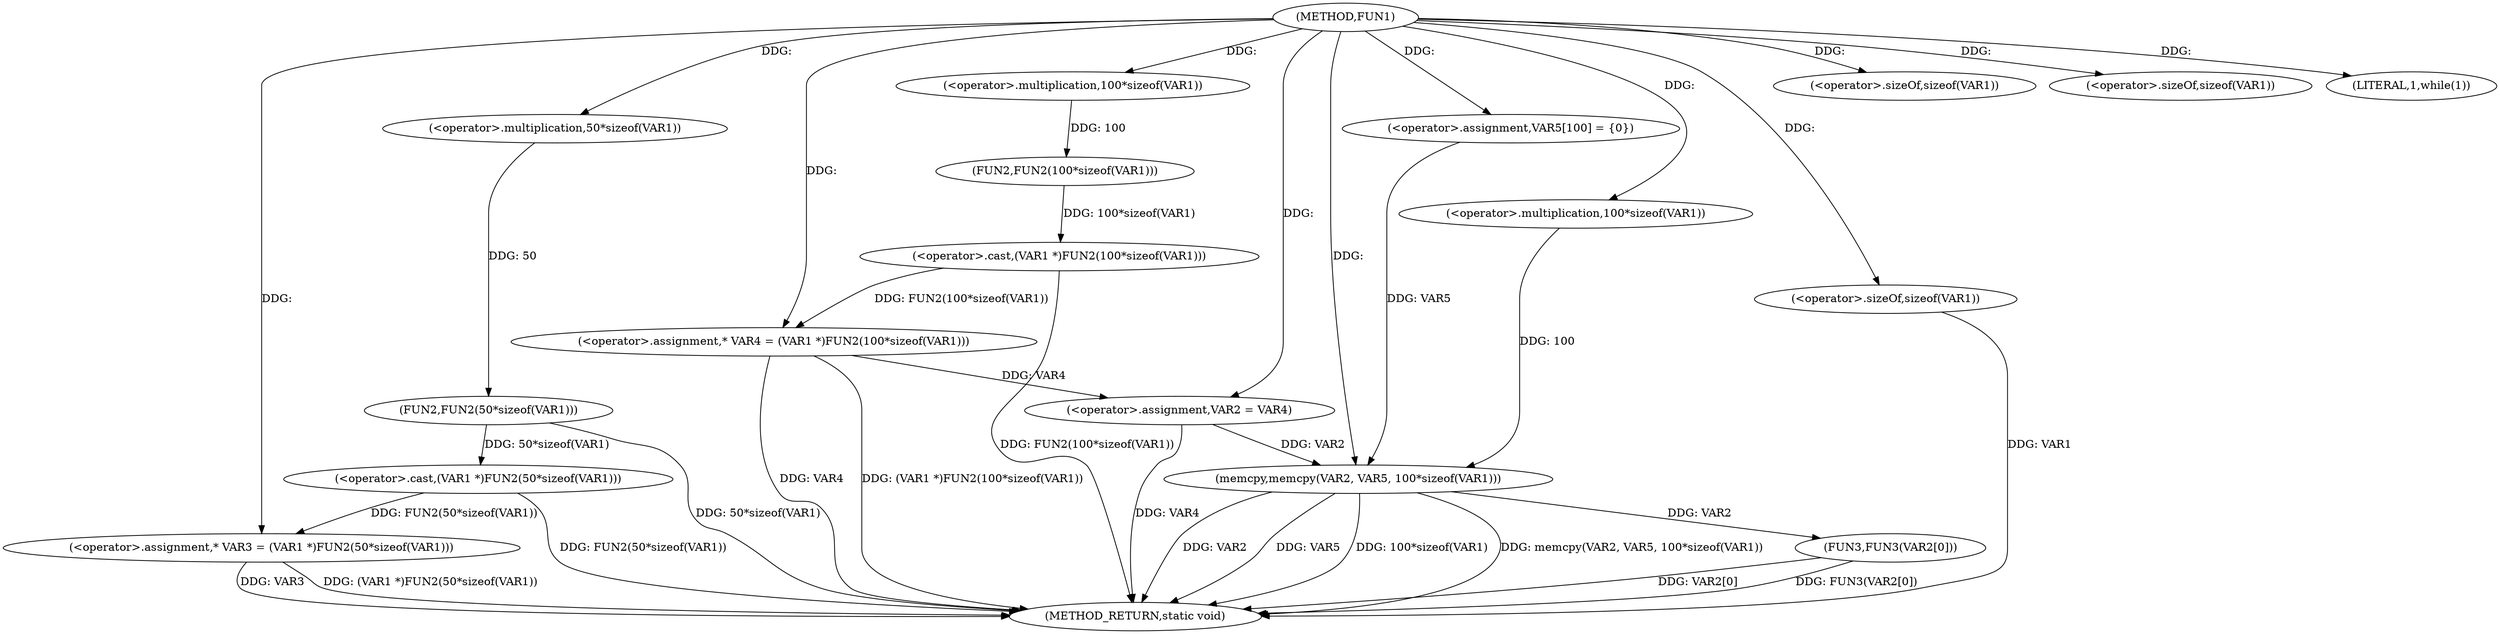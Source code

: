digraph FUN1 {  
"1000100" [label = "(METHOD,FUN1)" ]
"1000145" [label = "(METHOD_RETURN,static void)" ]
"1000104" [label = "(<operator>.assignment,* VAR3 = (VAR1 *)FUN2(50*sizeof(VAR1)))" ]
"1000106" [label = "(<operator>.cast,(VAR1 *)FUN2(50*sizeof(VAR1)))" ]
"1000108" [label = "(FUN2,FUN2(50*sizeof(VAR1)))" ]
"1000109" [label = "(<operator>.multiplication,50*sizeof(VAR1))" ]
"1000111" [label = "(<operator>.sizeOf,sizeof(VAR1))" ]
"1000114" [label = "(<operator>.assignment,* VAR4 = (VAR1 *)FUN2(100*sizeof(VAR1)))" ]
"1000116" [label = "(<operator>.cast,(VAR1 *)FUN2(100*sizeof(VAR1)))" ]
"1000118" [label = "(FUN2,FUN2(100*sizeof(VAR1)))" ]
"1000119" [label = "(<operator>.multiplication,100*sizeof(VAR1))" ]
"1000121" [label = "(<operator>.sizeOf,sizeof(VAR1))" ]
"1000124" [label = "(LITERAL,1,while(1))" ]
"1000126" [label = "(<operator>.assignment,VAR2 = VAR4)" ]
"1000132" [label = "(<operator>.assignment,VAR5[100] = {0})" ]
"1000134" [label = "(memcpy,memcpy(VAR2, VAR5, 100*sizeof(VAR1)))" ]
"1000137" [label = "(<operator>.multiplication,100*sizeof(VAR1))" ]
"1000139" [label = "(<operator>.sizeOf,sizeof(VAR1))" ]
"1000141" [label = "(FUN3,FUN3(VAR2[0]))" ]
  "1000141" -> "1000145"  [ label = "DDG: VAR2[0]"] 
  "1000106" -> "1000145"  [ label = "DDG: FUN2(50*sizeof(VAR1))"] 
  "1000104" -> "1000145"  [ label = "DDG: VAR3"] 
  "1000139" -> "1000145"  [ label = "DDG: VAR1"] 
  "1000134" -> "1000145"  [ label = "DDG: memcpy(VAR2, VAR5, 100*sizeof(VAR1))"] 
  "1000114" -> "1000145"  [ label = "DDG: VAR4"] 
  "1000116" -> "1000145"  [ label = "DDG: FUN2(100*sizeof(VAR1))"] 
  "1000134" -> "1000145"  [ label = "DDG: VAR2"] 
  "1000134" -> "1000145"  [ label = "DDG: VAR5"] 
  "1000126" -> "1000145"  [ label = "DDG: VAR4"] 
  "1000114" -> "1000145"  [ label = "DDG: (VAR1 *)FUN2(100*sizeof(VAR1))"] 
  "1000141" -> "1000145"  [ label = "DDG: FUN3(VAR2[0])"] 
  "1000134" -> "1000145"  [ label = "DDG: 100*sizeof(VAR1)"] 
  "1000104" -> "1000145"  [ label = "DDG: (VAR1 *)FUN2(50*sizeof(VAR1))"] 
  "1000108" -> "1000145"  [ label = "DDG: 50*sizeof(VAR1)"] 
  "1000106" -> "1000104"  [ label = "DDG: FUN2(50*sizeof(VAR1))"] 
  "1000100" -> "1000104"  [ label = "DDG: "] 
  "1000108" -> "1000106"  [ label = "DDG: 50*sizeof(VAR1)"] 
  "1000109" -> "1000108"  [ label = "DDG: 50"] 
  "1000100" -> "1000109"  [ label = "DDG: "] 
  "1000100" -> "1000111"  [ label = "DDG: "] 
  "1000116" -> "1000114"  [ label = "DDG: FUN2(100*sizeof(VAR1))"] 
  "1000100" -> "1000114"  [ label = "DDG: "] 
  "1000118" -> "1000116"  [ label = "DDG: 100*sizeof(VAR1)"] 
  "1000119" -> "1000118"  [ label = "DDG: 100"] 
  "1000100" -> "1000119"  [ label = "DDG: "] 
  "1000100" -> "1000121"  [ label = "DDG: "] 
  "1000100" -> "1000124"  [ label = "DDG: "] 
  "1000114" -> "1000126"  [ label = "DDG: VAR4"] 
  "1000100" -> "1000126"  [ label = "DDG: "] 
  "1000100" -> "1000132"  [ label = "DDG: "] 
  "1000126" -> "1000134"  [ label = "DDG: VAR2"] 
  "1000100" -> "1000134"  [ label = "DDG: "] 
  "1000132" -> "1000134"  [ label = "DDG: VAR5"] 
  "1000137" -> "1000134"  [ label = "DDG: 100"] 
  "1000100" -> "1000137"  [ label = "DDG: "] 
  "1000100" -> "1000139"  [ label = "DDG: "] 
  "1000134" -> "1000141"  [ label = "DDG: VAR2"] 
}
